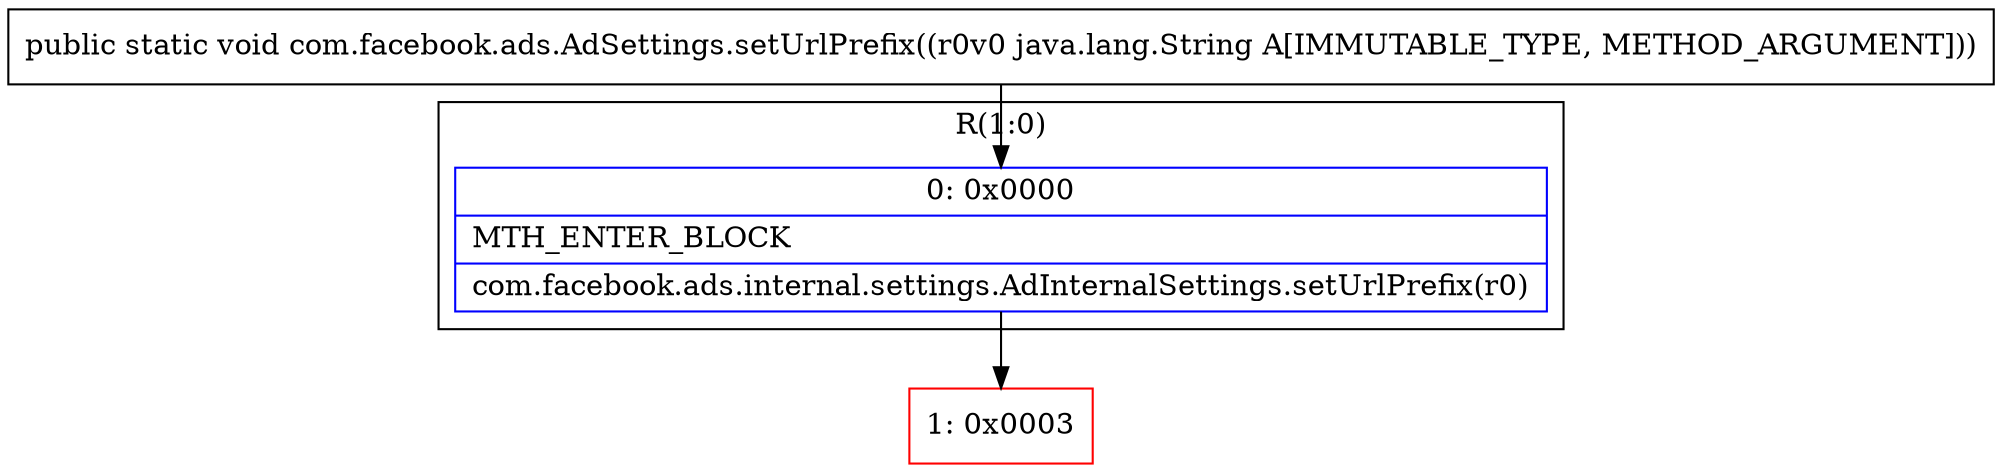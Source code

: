 digraph "CFG forcom.facebook.ads.AdSettings.setUrlPrefix(Ljava\/lang\/String;)V" {
subgraph cluster_Region_1101458180 {
label = "R(1:0)";
node [shape=record,color=blue];
Node_0 [shape=record,label="{0\:\ 0x0000|MTH_ENTER_BLOCK\l|com.facebook.ads.internal.settings.AdInternalSettings.setUrlPrefix(r0)\l}"];
}
Node_1 [shape=record,color=red,label="{1\:\ 0x0003}"];
MethodNode[shape=record,label="{public static void com.facebook.ads.AdSettings.setUrlPrefix((r0v0 java.lang.String A[IMMUTABLE_TYPE, METHOD_ARGUMENT])) }"];
MethodNode -> Node_0;
Node_0 -> Node_1;
}

